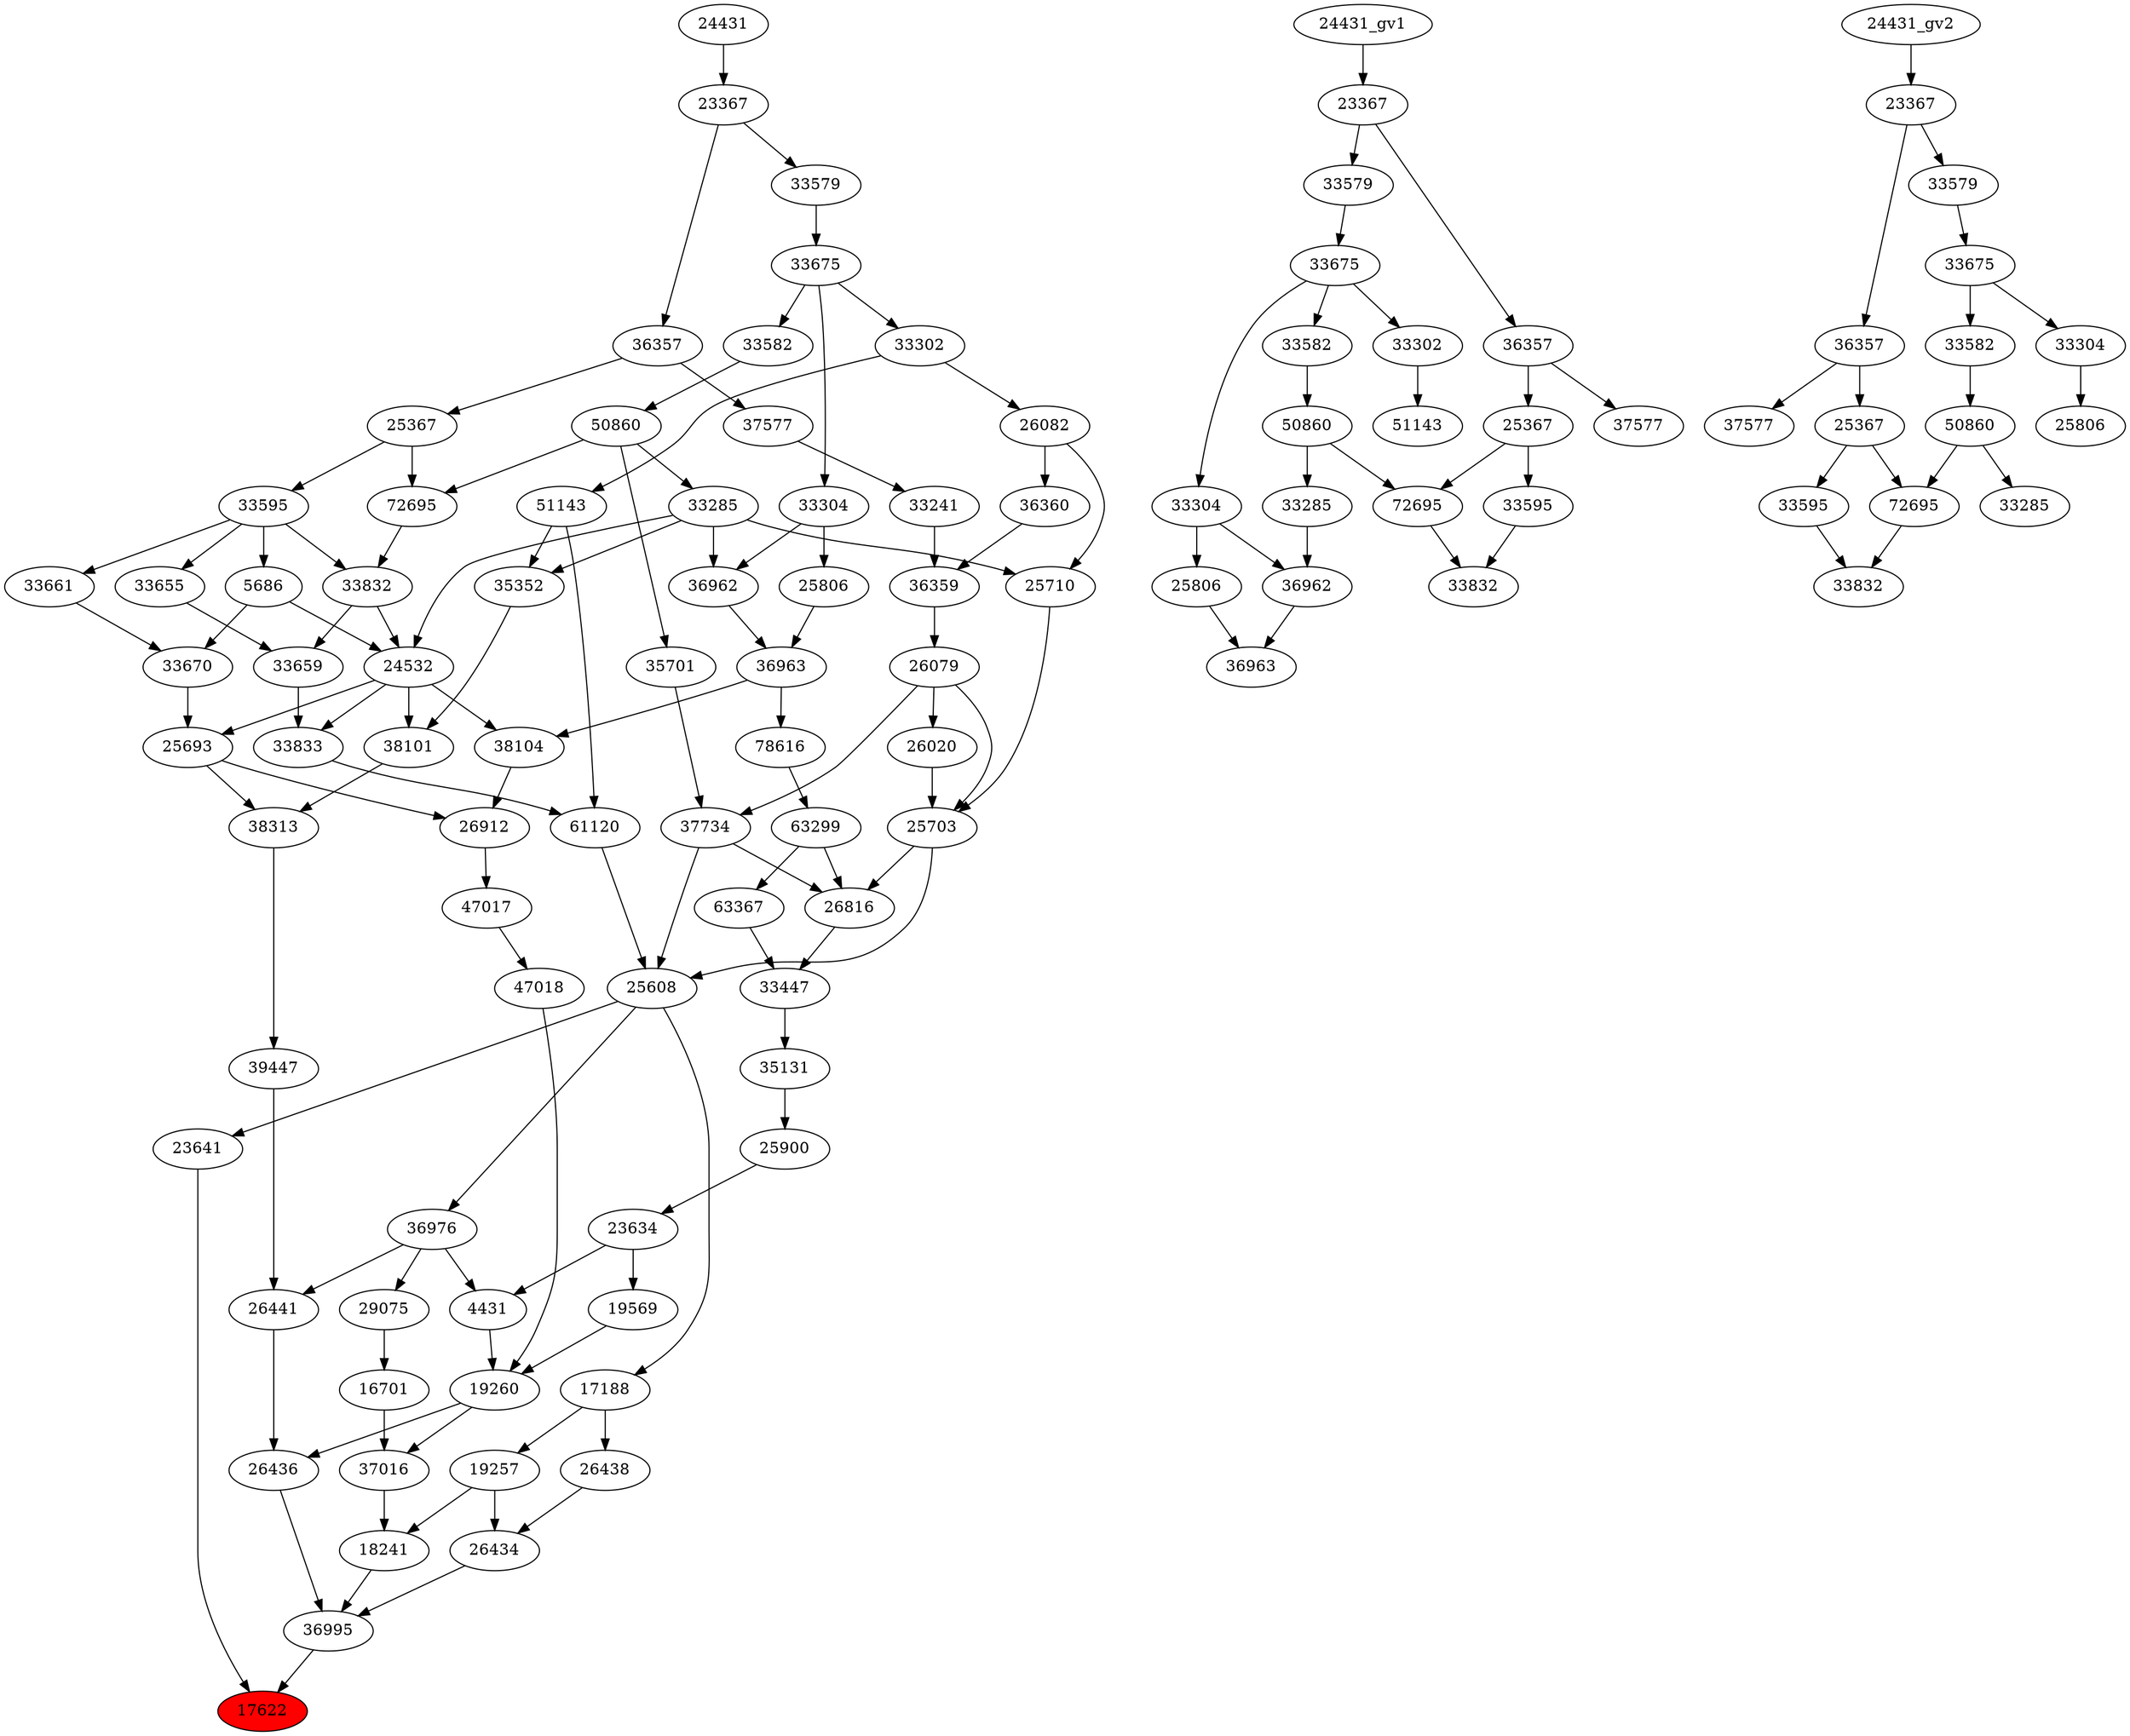 strict digraph root {
	node [label="\N"];
	{
		node [fillcolor="",
			label="\N",
			style=""
		];
		17622		 [fillcolor=red,
			label=17622,
			style=filled];
		36995		 [label=36995];
		36995 -> 17622;
		23641		 [label=23641];
		23641 -> 17622;
		26434		 [label=26434];
		26434 -> 36995;
		18241		 [label=18241];
		18241 -> 36995;
		26436		 [label=26436];
		26436 -> 36995;
		25608		 [label=25608];
		25608 -> 23641;
		17188		 [label=17188];
		25608 -> 17188;
		36976		 [label=36976];
		25608 -> 36976;
		26438		 [label=26438];
		26438 -> 26434;
		19257		 [label=19257];
		19257 -> 26434;
		19257 -> 18241;
		37016		 [label=37016];
		37016 -> 18241;
		26441		 [label=26441];
		26441 -> 26436;
		19260		 [label=19260];
		19260 -> 26436;
		19260 -> 37016;
		25703		 [label=25703];
		25703 -> 25608;
		26816		 [label=26816];
		25703 -> 26816;
		37734		 [label=37734];
		37734 -> 25608;
		37734 -> 26816;
		61120		 [label=61120];
		61120 -> 25608;
		17188 -> 26438;
		17188 -> 19257;
		16701		 [label=16701];
		16701 -> 37016;
		36976 -> 26441;
		4431		 [label=4431];
		36976 -> 4431;
		29075		 [label=29075];
		36976 -> 29075;
		39447		 [label=39447];
		39447 -> 26441;
		47018		 [label=47018];
		47018 -> 19260;
		19569		 [label=19569];
		19569 -> 19260;
		4431 -> 19260;
		26020		 [label=26020];
		26020 -> 25703;
		26079		 [label=26079];
		26079 -> 25703;
		26079 -> 37734;
		26079 -> 26020;
		25710		 [label=25710];
		25710 -> 25703;
		35701		 [label=35701];
		35701 -> 37734;
		51143		 [label=51143];
		51143 -> 61120;
		35352		 [label=35352];
		51143 -> 35352;
		33833		 [label=33833];
		33833 -> 61120;
		29075 -> 16701;
		38313		 [label=38313];
		38313 -> 39447;
		47017		 [label=47017];
		47017 -> 47018;
		23634		 [label=23634];
		23634 -> 19569;
		23634 -> 4431;
		36359		 [label=36359];
		36359 -> 26079;
		26082		 [label=26082];
		26082 -> 25710;
		36360		 [label=36360];
		26082 -> 36360;
		33285		 [label=33285];
		33285 -> 25710;
		24532		 [label=24532];
		33285 -> 24532;
		33285 -> 35352;
		36962		 [label=36962];
		33285 -> 36962;
		50860		 [label=50860];
		50860 -> 35701;
		50860 -> 33285;
		72695		 [label=72695];
		50860 -> 72695;
		33302		 [label=33302];
		33302 -> 51143;
		33302 -> 26082;
		33659		 [label=33659];
		33659 -> 33833;
		24532 -> 33833;
		25693		 [label=25693];
		24532 -> 25693;
		38101		 [label=38101];
		24532 -> 38101;
		38104		 [label=38104];
		24532 -> 38104;
		25693 -> 38313;
		26912		 [label=26912];
		25693 -> 26912;
		38101 -> 38313;
		26912 -> 47017;
		25900		 [label=25900];
		25900 -> 23634;
		33241		 [label=33241];
		33241 -> 36359;
		36360 -> 36359;
		33582		 [label=33582];
		33582 -> 50860;
		33675		 [label=33675];
		33675 -> 33302;
		33675 -> 33582;
		33304		 [label=33304];
		33675 -> 33304;
		33655		 [label=33655];
		33655 -> 33659;
		33832		 [label=33832];
		33832 -> 33659;
		33832 -> 24532;
		5686		 [label=5686];
		5686 -> 24532;
		33670		 [label=33670];
		5686 -> 33670;
		33670 -> 25693;
		35352 -> 38101;
		38104 -> 26912;
		35131		 [label=35131];
		35131 -> 25900;
		37577		 [label=37577];
		37577 -> 33241;
		33579		 [label=33579];
		33579 -> 33675;
		33595		 [label=33595];
		33595 -> 33655;
		33595 -> 33832;
		33595 -> 5686;
		33661		 [label=33661];
		33595 -> 33661;
		72695 -> 33832;
		33661 -> 33670;
		36963		 [label=36963];
		36963 -> 38104;
		78616		 [label=78616];
		36963 -> 78616;
		33447		 [label=33447];
		33447 -> 35131;
		36357		 [label=36357];
		36357 -> 37577;
		25367		 [label=25367];
		36357 -> 25367;
		23367		 [label=23367];
		23367 -> 33579;
		23367 -> 36357;
		25367 -> 33595;
		25367 -> 72695;
		36962 -> 36963;
		25806		 [label=25806];
		25806 -> 36963;
		63367		 [label=63367];
		63367 -> 33447;
		26816 -> 33447;
		24431		 [label=24431];
		24431 -> 23367;
		33304 -> 36962;
		33304 -> 25806;
		63299		 [label=63299];
		63299 -> 63367;
		63299 -> 26816;
		78616 -> 63299;
	}
	{
		node [label="\N"];
		"51143_gv1"		 [label=51143];
		"33302_gv1"		 [label=33302];
		"33302_gv1" -> "51143_gv1";
		"33285_gv1"		 [label=33285];
		"36962_gv1"		 [label=36962];
		"33285_gv1" -> "36962_gv1";
		"50860_gv1"		 [label=50860];
		"50860_gv1" -> "33285_gv1";
		"72695_gv1"		 [label=72695];
		"50860_gv1" -> "72695_gv1";
		"33582_gv1"		 [label=33582];
		"33582_gv1" -> "50860_gv1";
		"33675_gv1"		 [label=33675];
		"33675_gv1" -> "33302_gv1";
		"33675_gv1" -> "33582_gv1";
		"33304_gv1"		 [label=33304];
		"33675_gv1" -> "33304_gv1";
		"33579_gv1"		 [label=33579];
		"33579_gv1" -> "33675_gv1";
		"33832_gv1"		 [label=33832];
		"72695_gv1" -> "33832_gv1";
		"33595_gv1"		 [label=33595];
		"33595_gv1" -> "33832_gv1";
		"37577_gv1"		 [label=37577];
		"36357_gv1"		 [label=36357];
		"36357_gv1" -> "37577_gv1";
		"25367_gv1"		 [label=25367];
		"36357_gv1" -> "25367_gv1";
		"23367_gv1"		 [label=23367];
		"23367_gv1" -> "33579_gv1";
		"23367_gv1" -> "36357_gv1";
		"25367_gv1" -> "72695_gv1";
		"25367_gv1" -> "33595_gv1";
		"36963_gv1"		 [label=36963];
		"36962_gv1" -> "36963_gv1";
		"25806_gv1"		 [label=25806];
		"25806_gv1" -> "36963_gv1";
		"24431_gv1" -> "23367_gv1";
		"33304_gv1" -> "36962_gv1";
		"33304_gv1" -> "25806_gv1";
	}
	{
		node [label="\N"];
		"33285_gv2"		 [label=33285];
		"50860_gv2"		 [label=50860];
		"50860_gv2" -> "33285_gv2";
		"72695_gv2"		 [label=72695];
		"50860_gv2" -> "72695_gv2";
		"33582_gv2"		 [label=33582];
		"33582_gv2" -> "50860_gv2";
		"37577_gv2"		 [label=37577];
		"36357_gv2"		 [label=36357];
		"36357_gv2" -> "37577_gv2";
		"25367_gv2"		 [label=25367];
		"36357_gv2" -> "25367_gv2";
		"33675_gv2"		 [label=33675];
		"33675_gv2" -> "33582_gv2";
		"33304_gv2"		 [label=33304];
		"33675_gv2" -> "33304_gv2";
		"33579_gv2"		 [label=33579];
		"33579_gv2" -> "33675_gv2";
		"33832_gv2"		 [label=33832];
		"72695_gv2" -> "33832_gv2";
		"33595_gv2"		 [label=33595];
		"33595_gv2" -> "33832_gv2";
		"23367_gv2"		 [label=23367];
		"23367_gv2" -> "36357_gv2";
		"23367_gv2" -> "33579_gv2";
		"25367_gv2" -> "72695_gv2";
		"25367_gv2" -> "33595_gv2";
		"25806_gv2"		 [label=25806];
		"33304_gv2" -> "25806_gv2";
		"24431_gv2" -> "23367_gv2";
	}
}
